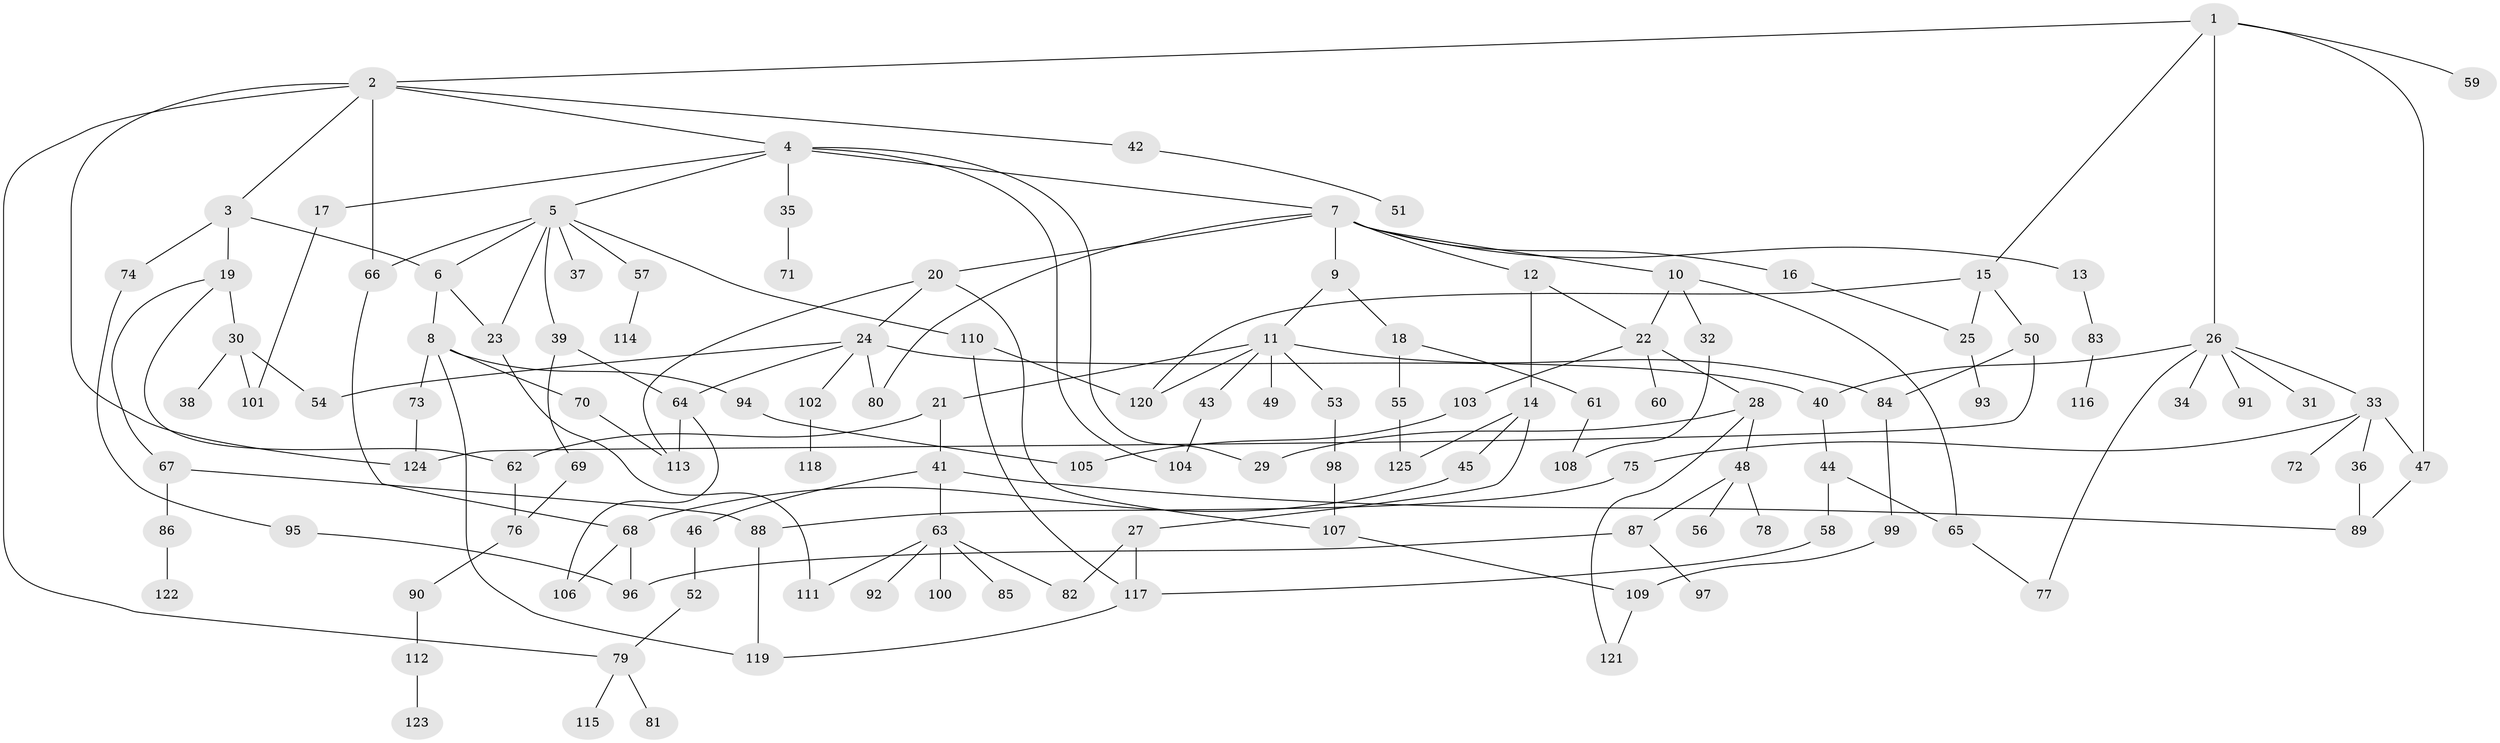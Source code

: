 // Generated by graph-tools (version 1.1) at 2025/49/03/09/25 03:49:25]
// undirected, 125 vertices, 168 edges
graph export_dot {
graph [start="1"]
  node [color=gray90,style=filled];
  1;
  2;
  3;
  4;
  5;
  6;
  7;
  8;
  9;
  10;
  11;
  12;
  13;
  14;
  15;
  16;
  17;
  18;
  19;
  20;
  21;
  22;
  23;
  24;
  25;
  26;
  27;
  28;
  29;
  30;
  31;
  32;
  33;
  34;
  35;
  36;
  37;
  38;
  39;
  40;
  41;
  42;
  43;
  44;
  45;
  46;
  47;
  48;
  49;
  50;
  51;
  52;
  53;
  54;
  55;
  56;
  57;
  58;
  59;
  60;
  61;
  62;
  63;
  64;
  65;
  66;
  67;
  68;
  69;
  70;
  71;
  72;
  73;
  74;
  75;
  76;
  77;
  78;
  79;
  80;
  81;
  82;
  83;
  84;
  85;
  86;
  87;
  88;
  89;
  90;
  91;
  92;
  93;
  94;
  95;
  96;
  97;
  98;
  99;
  100;
  101;
  102;
  103;
  104;
  105;
  106;
  107;
  108;
  109;
  110;
  111;
  112;
  113;
  114;
  115;
  116;
  117;
  118;
  119;
  120;
  121;
  122;
  123;
  124;
  125;
  1 -- 2;
  1 -- 15;
  1 -- 26;
  1 -- 47;
  1 -- 59;
  2 -- 3;
  2 -- 4;
  2 -- 42;
  2 -- 124;
  2 -- 79;
  2 -- 66;
  3 -- 19;
  3 -- 74;
  3 -- 6;
  4 -- 5;
  4 -- 7;
  4 -- 17;
  4 -- 29;
  4 -- 35;
  4 -- 104;
  5 -- 6;
  5 -- 23;
  5 -- 37;
  5 -- 39;
  5 -- 57;
  5 -- 66;
  5 -- 110;
  6 -- 8;
  6 -- 23;
  7 -- 9;
  7 -- 10;
  7 -- 12;
  7 -- 13;
  7 -- 16;
  7 -- 20;
  7 -- 80;
  8 -- 70;
  8 -- 73;
  8 -- 94;
  8 -- 119;
  9 -- 11;
  9 -- 18;
  10 -- 22;
  10 -- 32;
  10 -- 65;
  11 -- 21;
  11 -- 43;
  11 -- 49;
  11 -- 53;
  11 -- 84;
  11 -- 120;
  12 -- 14;
  12 -- 22;
  13 -- 83;
  14 -- 27;
  14 -- 45;
  14 -- 125;
  15 -- 25;
  15 -- 50;
  15 -- 120;
  16 -- 25;
  17 -- 101;
  18 -- 55;
  18 -- 61;
  19 -- 30;
  19 -- 62;
  19 -- 67;
  20 -- 24;
  20 -- 107;
  20 -- 113;
  21 -- 41;
  21 -- 62;
  22 -- 28;
  22 -- 60;
  22 -- 103;
  23 -- 111;
  24 -- 80;
  24 -- 102;
  24 -- 64;
  24 -- 54;
  24 -- 40;
  25 -- 93;
  26 -- 31;
  26 -- 33;
  26 -- 34;
  26 -- 40;
  26 -- 77;
  26 -- 91;
  27 -- 117;
  27 -- 82;
  28 -- 48;
  28 -- 121;
  28 -- 29;
  30 -- 38;
  30 -- 54;
  30 -- 101;
  32 -- 108;
  33 -- 36;
  33 -- 72;
  33 -- 75;
  33 -- 47;
  35 -- 71;
  36 -- 89;
  39 -- 64;
  39 -- 69;
  40 -- 44;
  41 -- 46;
  41 -- 63;
  41 -- 89;
  42 -- 51;
  43 -- 104;
  44 -- 58;
  44 -- 65;
  45 -- 68;
  46 -- 52;
  47 -- 89;
  48 -- 56;
  48 -- 78;
  48 -- 87;
  50 -- 84;
  50 -- 124;
  52 -- 79;
  53 -- 98;
  55 -- 125;
  57 -- 114;
  58 -- 117;
  61 -- 108;
  62 -- 76;
  63 -- 82;
  63 -- 85;
  63 -- 92;
  63 -- 100;
  63 -- 111;
  64 -- 113;
  64 -- 106;
  65 -- 77;
  66 -- 68;
  67 -- 86;
  67 -- 88;
  68 -- 106;
  68 -- 96;
  69 -- 76;
  70 -- 113;
  73 -- 124;
  74 -- 95;
  75 -- 88;
  76 -- 90;
  79 -- 81;
  79 -- 115;
  83 -- 116;
  84 -- 99;
  86 -- 122;
  87 -- 96;
  87 -- 97;
  88 -- 119;
  90 -- 112;
  94 -- 105;
  95 -- 96;
  98 -- 107;
  99 -- 109;
  102 -- 118;
  103 -- 105;
  107 -- 109;
  109 -- 121;
  110 -- 117;
  110 -- 120;
  112 -- 123;
  117 -- 119;
}
